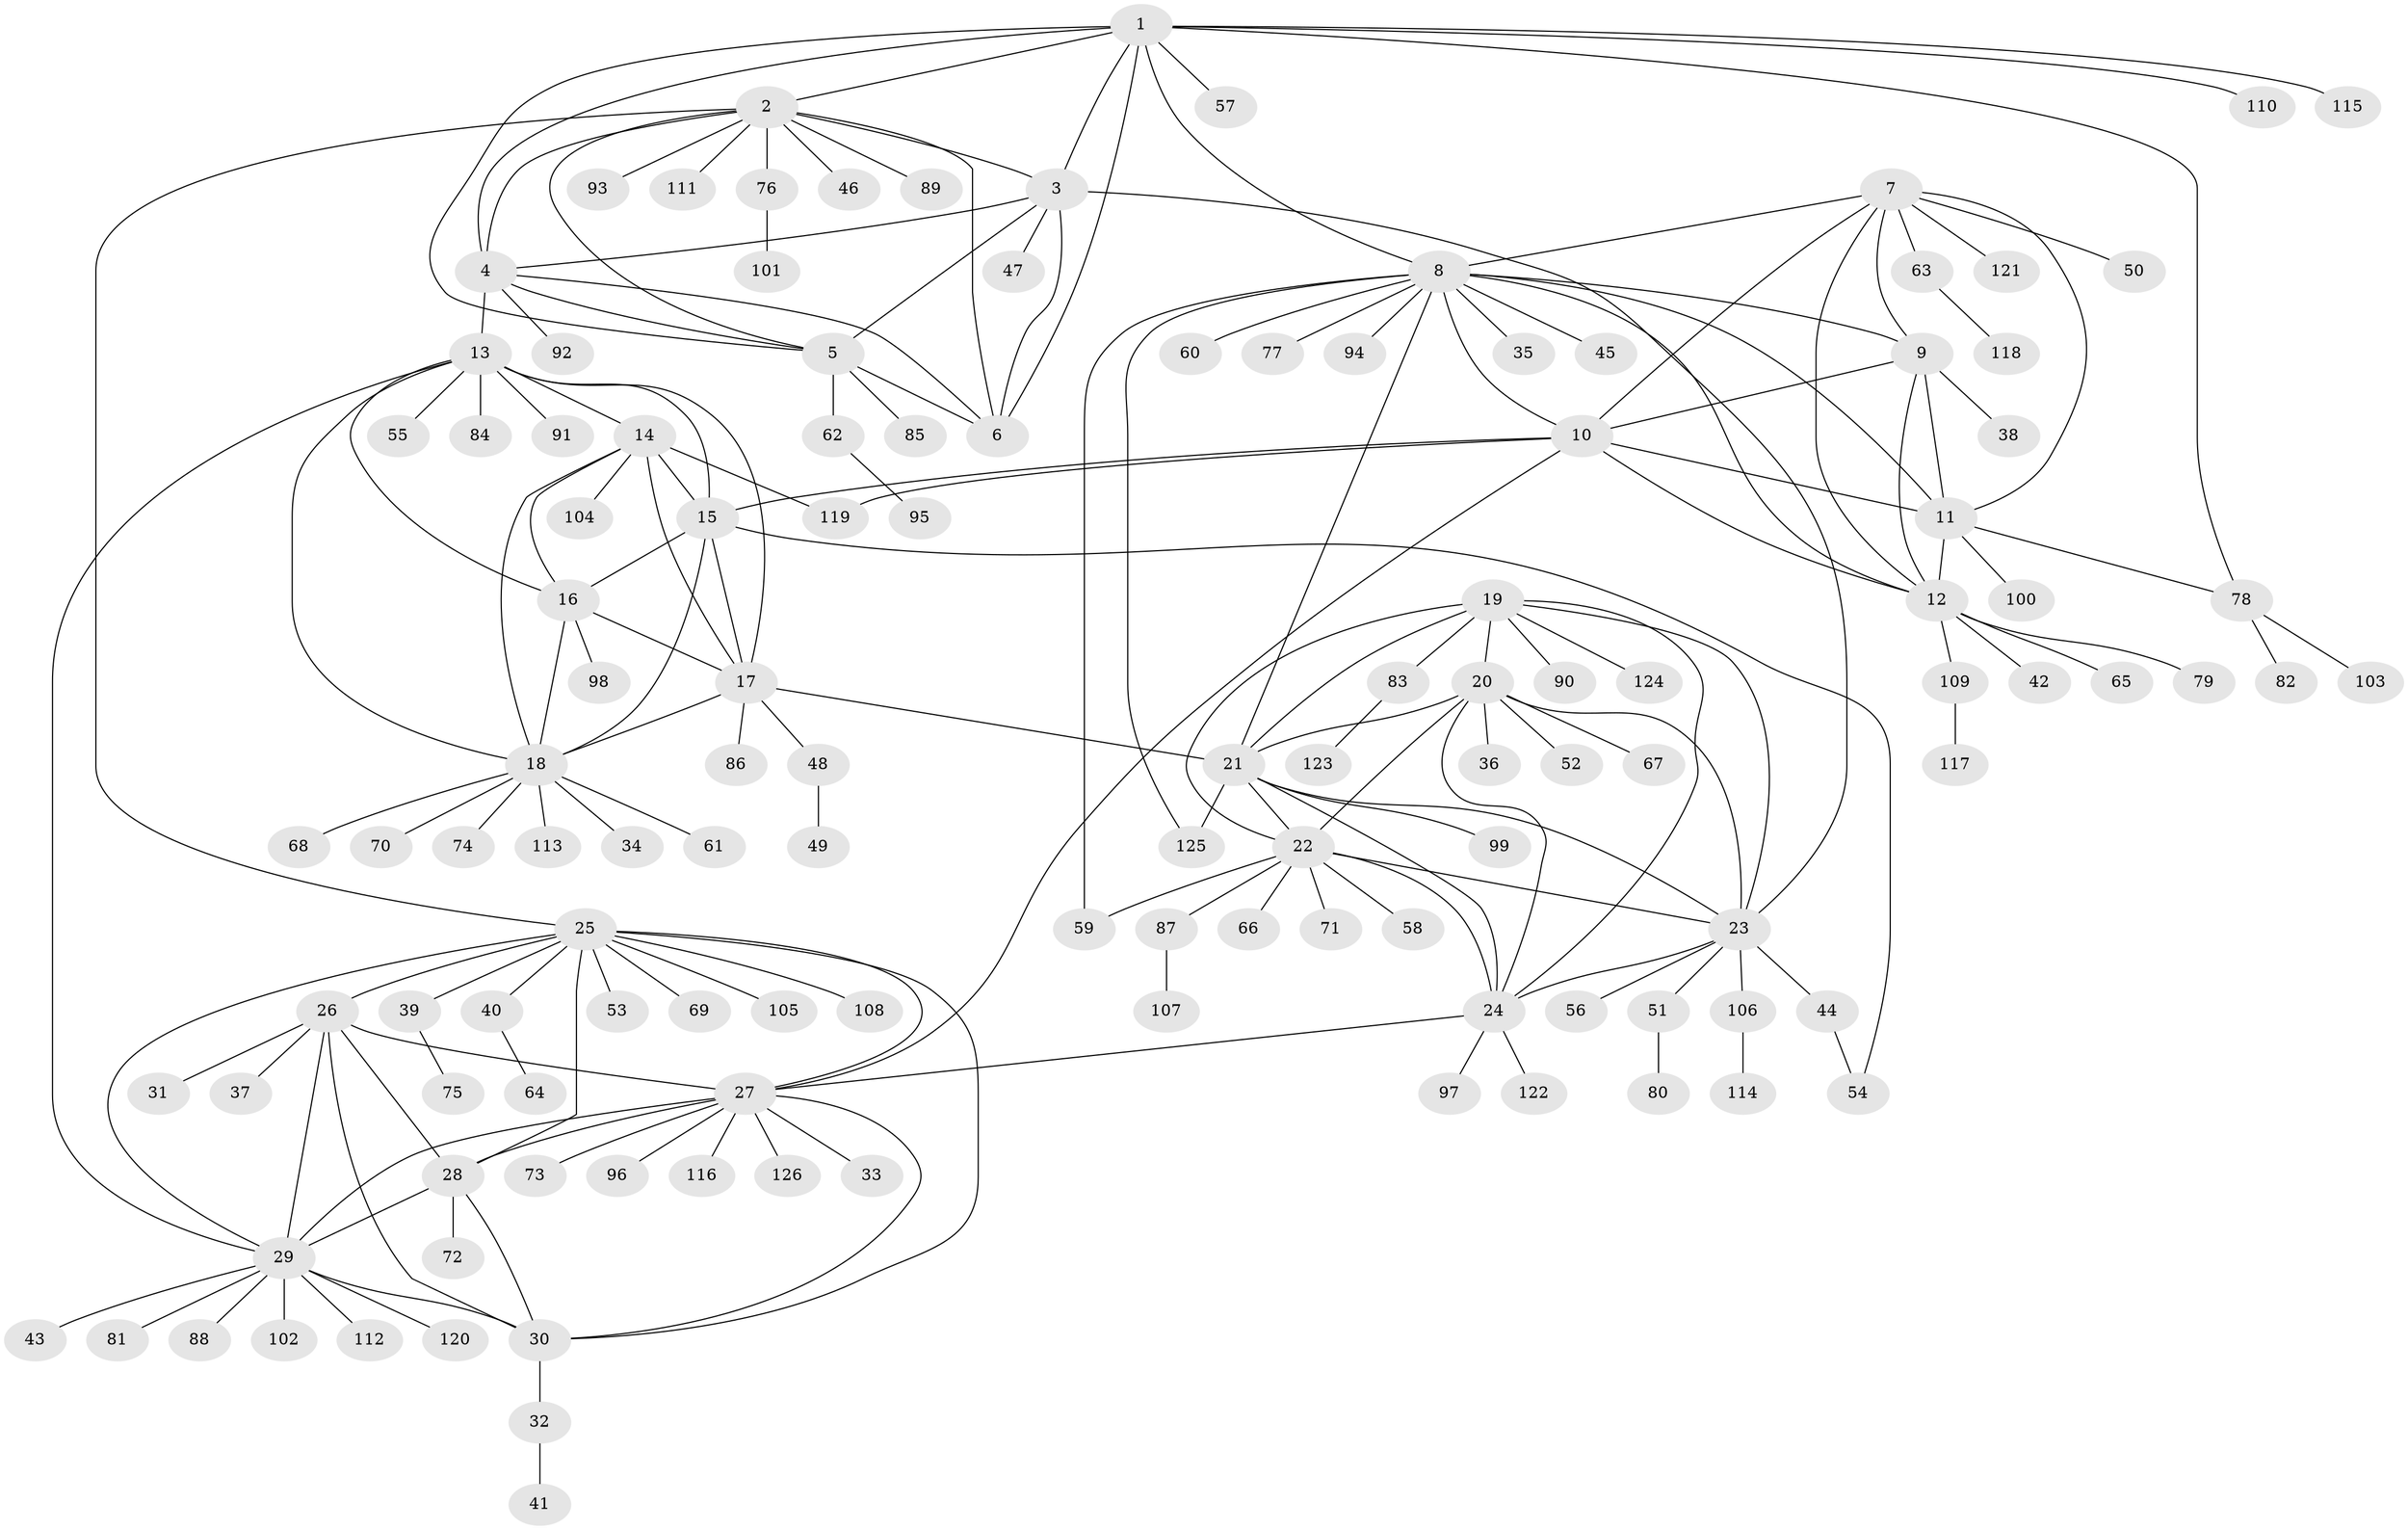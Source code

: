 // coarse degree distribution, {7: 0.05102040816326531, 11: 0.02040816326530612, 5: 0.05102040816326531, 9: 0.01020408163265306, 12: 0.01020408163265306, 13: 0.01020408163265306, 6: 0.02040816326530612, 10: 0.04081632653061224, 1: 0.7040816326530612, 2: 0.07142857142857142, 3: 0.01020408163265306}
// Generated by graph-tools (version 1.1) at 2025/52/02/27/25 19:52:15]
// undirected, 126 vertices, 186 edges
graph export_dot {
graph [start="1"]
  node [color=gray90,style=filled];
  1;
  2;
  3;
  4;
  5;
  6;
  7;
  8;
  9;
  10;
  11;
  12;
  13;
  14;
  15;
  16;
  17;
  18;
  19;
  20;
  21;
  22;
  23;
  24;
  25;
  26;
  27;
  28;
  29;
  30;
  31;
  32;
  33;
  34;
  35;
  36;
  37;
  38;
  39;
  40;
  41;
  42;
  43;
  44;
  45;
  46;
  47;
  48;
  49;
  50;
  51;
  52;
  53;
  54;
  55;
  56;
  57;
  58;
  59;
  60;
  61;
  62;
  63;
  64;
  65;
  66;
  67;
  68;
  69;
  70;
  71;
  72;
  73;
  74;
  75;
  76;
  77;
  78;
  79;
  80;
  81;
  82;
  83;
  84;
  85;
  86;
  87;
  88;
  89;
  90;
  91;
  92;
  93;
  94;
  95;
  96;
  97;
  98;
  99;
  100;
  101;
  102;
  103;
  104;
  105;
  106;
  107;
  108;
  109;
  110;
  111;
  112;
  113;
  114;
  115;
  116;
  117;
  118;
  119;
  120;
  121;
  122;
  123;
  124;
  125;
  126;
  1 -- 2;
  1 -- 3;
  1 -- 4;
  1 -- 5;
  1 -- 6;
  1 -- 8;
  1 -- 57;
  1 -- 78;
  1 -- 110;
  1 -- 115;
  2 -- 3;
  2 -- 4;
  2 -- 5;
  2 -- 6;
  2 -- 25;
  2 -- 46;
  2 -- 76;
  2 -- 89;
  2 -- 93;
  2 -- 111;
  3 -- 4;
  3 -- 5;
  3 -- 6;
  3 -- 23;
  3 -- 47;
  4 -- 5;
  4 -- 6;
  4 -- 13;
  4 -- 92;
  5 -- 6;
  5 -- 62;
  5 -- 85;
  7 -- 8;
  7 -- 9;
  7 -- 10;
  7 -- 11;
  7 -- 12;
  7 -- 50;
  7 -- 63;
  7 -- 121;
  8 -- 9;
  8 -- 10;
  8 -- 11;
  8 -- 12;
  8 -- 21;
  8 -- 35;
  8 -- 45;
  8 -- 59;
  8 -- 60;
  8 -- 77;
  8 -- 94;
  8 -- 125;
  9 -- 10;
  9 -- 11;
  9 -- 12;
  9 -- 38;
  10 -- 11;
  10 -- 12;
  10 -- 15;
  10 -- 27;
  10 -- 119;
  11 -- 12;
  11 -- 78;
  11 -- 100;
  12 -- 42;
  12 -- 65;
  12 -- 79;
  12 -- 109;
  13 -- 14;
  13 -- 15;
  13 -- 16;
  13 -- 17;
  13 -- 18;
  13 -- 29;
  13 -- 55;
  13 -- 84;
  13 -- 91;
  14 -- 15;
  14 -- 16;
  14 -- 17;
  14 -- 18;
  14 -- 104;
  14 -- 119;
  15 -- 16;
  15 -- 17;
  15 -- 18;
  15 -- 54;
  16 -- 17;
  16 -- 18;
  16 -- 98;
  17 -- 18;
  17 -- 21;
  17 -- 48;
  17 -- 86;
  18 -- 34;
  18 -- 61;
  18 -- 68;
  18 -- 70;
  18 -- 74;
  18 -- 113;
  19 -- 20;
  19 -- 21;
  19 -- 22;
  19 -- 23;
  19 -- 24;
  19 -- 83;
  19 -- 90;
  19 -- 124;
  20 -- 21;
  20 -- 22;
  20 -- 23;
  20 -- 24;
  20 -- 36;
  20 -- 52;
  20 -- 67;
  21 -- 22;
  21 -- 23;
  21 -- 24;
  21 -- 99;
  21 -- 125;
  22 -- 23;
  22 -- 24;
  22 -- 58;
  22 -- 59;
  22 -- 66;
  22 -- 71;
  22 -- 87;
  23 -- 24;
  23 -- 44;
  23 -- 51;
  23 -- 56;
  23 -- 106;
  24 -- 27;
  24 -- 97;
  24 -- 122;
  25 -- 26;
  25 -- 27;
  25 -- 28;
  25 -- 29;
  25 -- 30;
  25 -- 39;
  25 -- 40;
  25 -- 53;
  25 -- 69;
  25 -- 105;
  25 -- 108;
  26 -- 27;
  26 -- 28;
  26 -- 29;
  26 -- 30;
  26 -- 31;
  26 -- 37;
  27 -- 28;
  27 -- 29;
  27 -- 30;
  27 -- 33;
  27 -- 73;
  27 -- 96;
  27 -- 116;
  27 -- 126;
  28 -- 29;
  28 -- 30;
  28 -- 72;
  29 -- 30;
  29 -- 43;
  29 -- 81;
  29 -- 88;
  29 -- 102;
  29 -- 112;
  29 -- 120;
  30 -- 32;
  32 -- 41;
  39 -- 75;
  40 -- 64;
  44 -- 54;
  48 -- 49;
  51 -- 80;
  62 -- 95;
  63 -- 118;
  76 -- 101;
  78 -- 82;
  78 -- 103;
  83 -- 123;
  87 -- 107;
  106 -- 114;
  109 -- 117;
}
